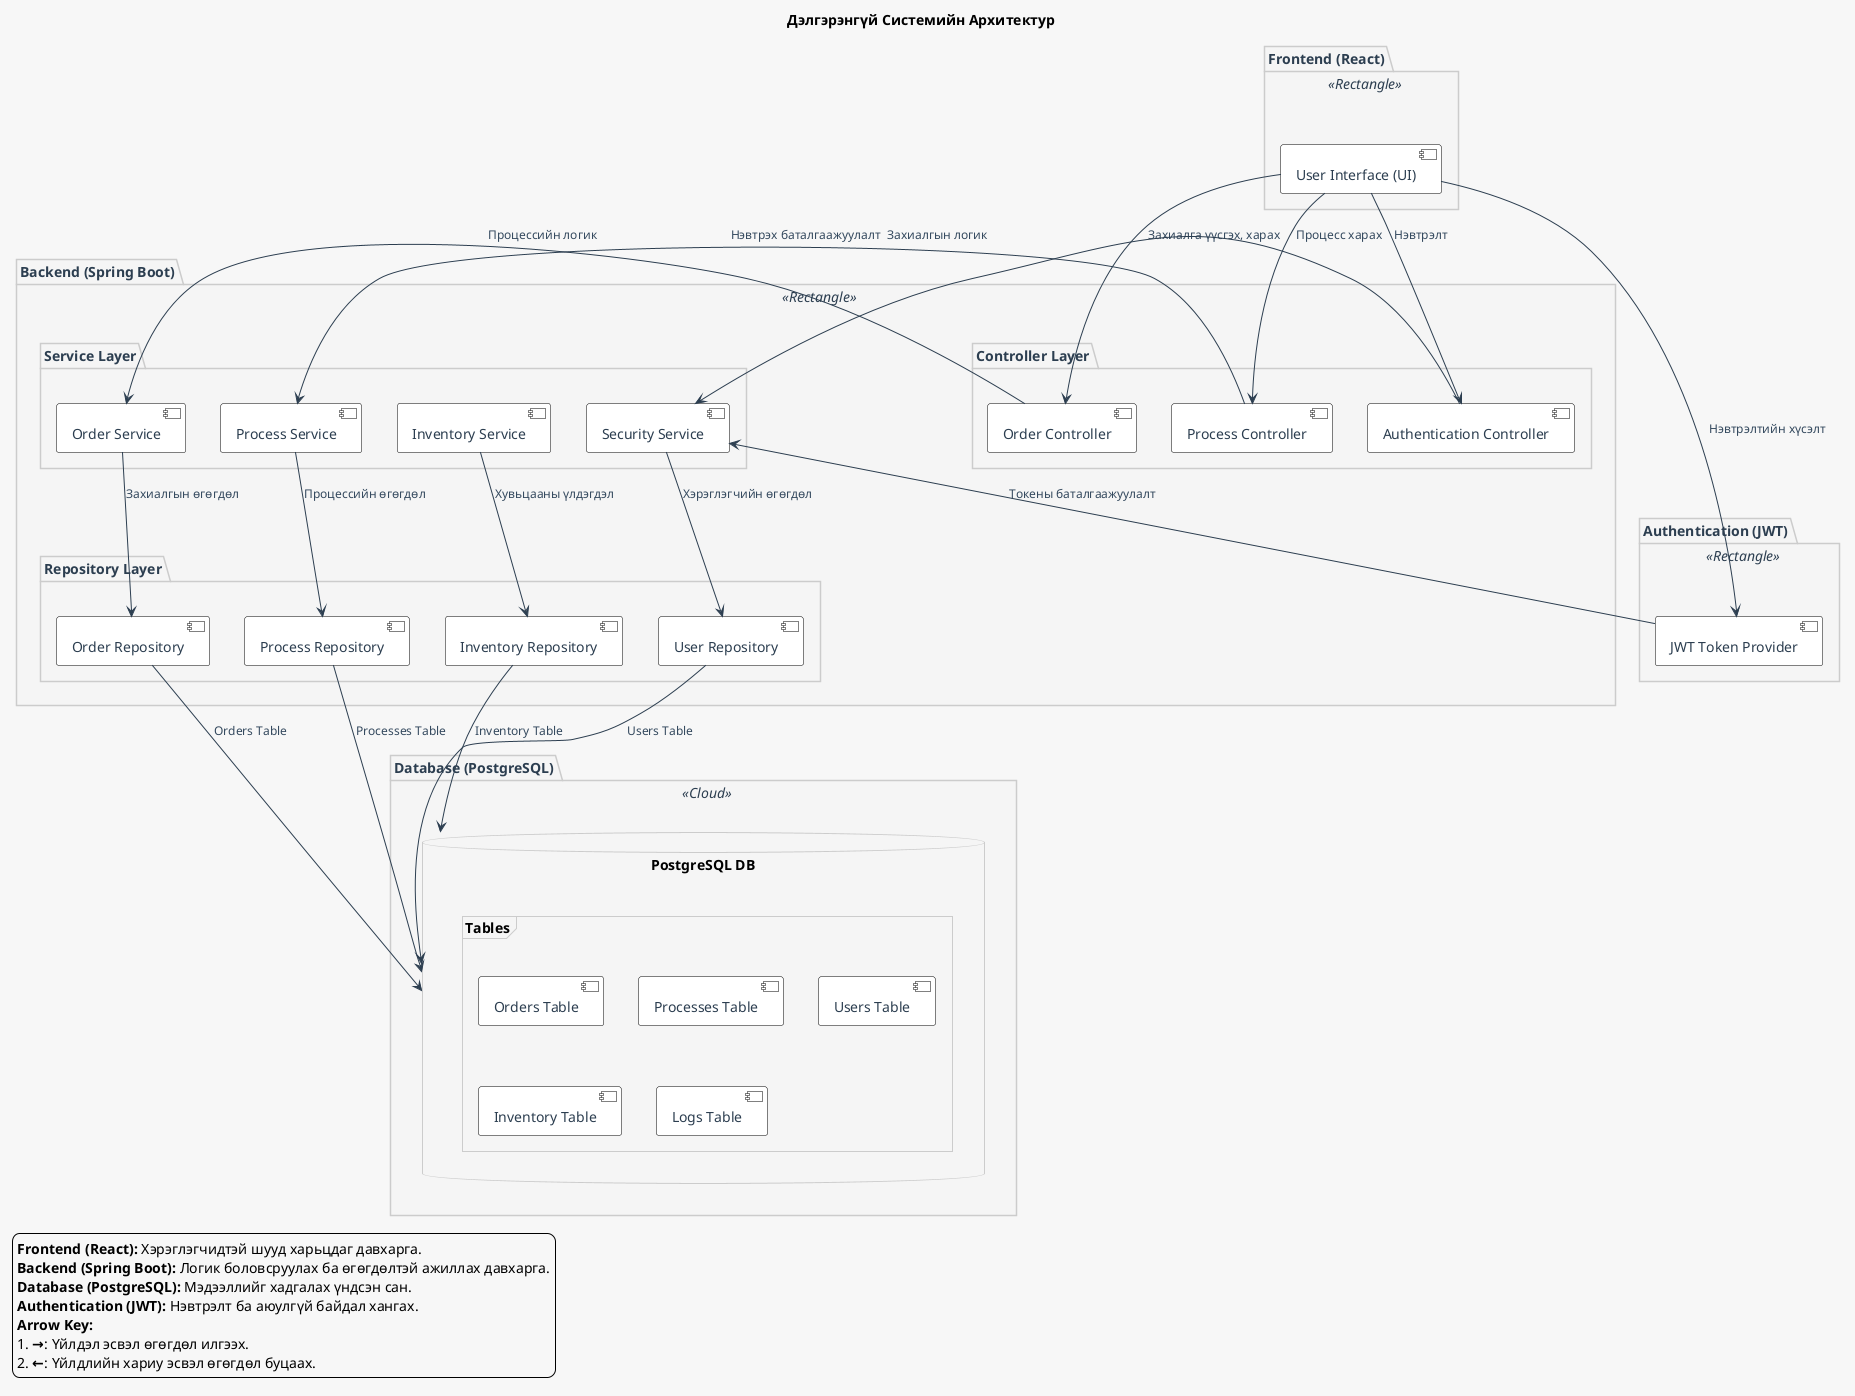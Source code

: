 @startuml
skinparam style strictuml
skinparam componentStyle rectangle
skinparam shadowing false
skinparam backgroundColor #f7f7f7
skinparam componentBackgroundColor #ffffff
skinparam componentBorderColor #000000
skinparam componentFontColor #2c3e50
skinparam packageBackgroundColor #f5f5f5
skinparam packageBorderColor #cccccc
skinparam packageFontColor #2c3e50
skinparam arrowColor #2c3e50
skinparam arrowFontName Arial
skinparam arrowFontColor #34495e
skinparam arrowFontSize 12

title **Дэлгэрэнгүй Системийн Архитектур**
legend left
  **Frontend (React):** Хэрэглэгчидтэй шууд харьцдаг давхарга.
  **Backend (Spring Boot):** Логик боловсруулах ба өгөгдөлтэй ажиллах давхарга.
  **Database (PostgreSQL):** Мэдээллийг хадгалах үндсэн сан.
  **Authentication (JWT):** Нэвтрэлт ба аюулгүй байдал хангах.
  **Arrow Key:**
  1. **→**: Үйлдэл эсвэл өгөгдөл илгээх.
  2. **←**: Үйлдлийн хариу эсвэл өгөгдөл буцаах.
end legend

package "Frontend (React)" <<Rectangle>> {
  component "User Interface (UI)" as UI
}

package "Backend (Spring Boot)" <<Rectangle>> {
  package "Controller Layer" {
    component "Order Controller"
    component "Process Controller"
    component "Authentication Controller"
  }

  package "Service Layer" {
    component "Order Service"
    component "Process Service"
    component "Inventory Service"
    component "Security Service"
  }

  package "Repository Layer" {
    component "Order Repository"
    component "Process Repository"
    component "Inventory Repository"
    component "User Repository"
  }
}

package "Database (PostgreSQL)" <<Cloud>> {
  database "PostgreSQL DB" as Database {
    frame "Tables" {
      [Orders Table]
      [Processes Table]
      [Users Table]
      [Inventory Table]
      [Logs Table]
    }
  }
}

package "Authentication (JWT)" <<Rectangle>> {
  component "JWT Token Provider" as JWT
}

' Interaction with Frontend
UI -down-> "Order Controller" : Захиалга үүсгэх, харах
UI -down-> "Process Controller" : Процесс харах
UI -down-> "Authentication Controller" : Нэвтрэлт

' Controller to Service Interaction
"Order Controller" -right-> "Order Service" : Захиалгын логик
"Process Controller" -right-> "Process Service" : Процессийн логик
"Authentication Controller" -right-> "Security Service" : Нэвтрэх баталгаажуулалт

' Service to Repository Interaction
"Order Service" -down-> "Order Repository" : Захиалгын өгөгдөл
"Process Service" -down-> "Process Repository" : Процессийн өгөгдөл
"Inventory Service" -down-> "Inventory Repository" : Хувьцааны үлдэгдэл
"Security Service" -down-> "User Repository" : Хэрэглэгчийн өгөгдөл

' Repository to Database Interaction
"Order Repository" --> Database : Orders Table
"Process Repository" --> Database : Processes Table
"Inventory Repository" --> Database : Inventory Table
"User Repository" --> Database : Users Table

' Authentication Flow
UI -up-> JWT : Нэвтрэлтийн хүсэлт
JWT -up-> "Security Service" : Токены баталгаажуулалт

@enduml
